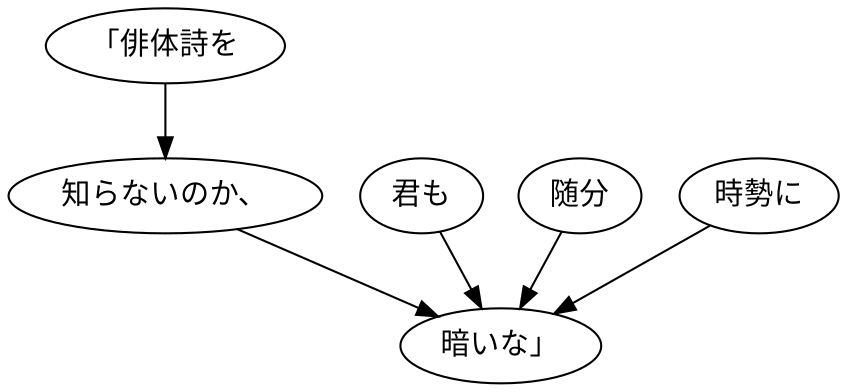 digraph graph2354 {
	node0 [label="「俳体詩を"];
	node1 [label="知らないのか、"];
	node2 [label="君も"];
	node3 [label="随分"];
	node4 [label="時勢に"];
	node5 [label="暗いな」"];
	node0 -> node1;
	node1 -> node5;
	node2 -> node5;
	node3 -> node5;
	node4 -> node5;
}
